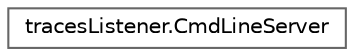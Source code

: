 digraph "Graphical Class Hierarchy"
{
 // LATEX_PDF_SIZE
  bgcolor="transparent";
  edge [fontname=Helvetica,fontsize=10,labelfontname=Helvetica,labelfontsize=10];
  node [fontname=Helvetica,fontsize=10,shape=box,height=0.2,width=0.4];
  rankdir="LR";
  Node0 [id="Node000000",label="tracesListener.CmdLineServer",height=0.2,width=0.4,color="grey40", fillcolor="white", style="filled",URL="$classtraces_listener_1_1_cmd_line_server.html",tooltip=" "];
}
